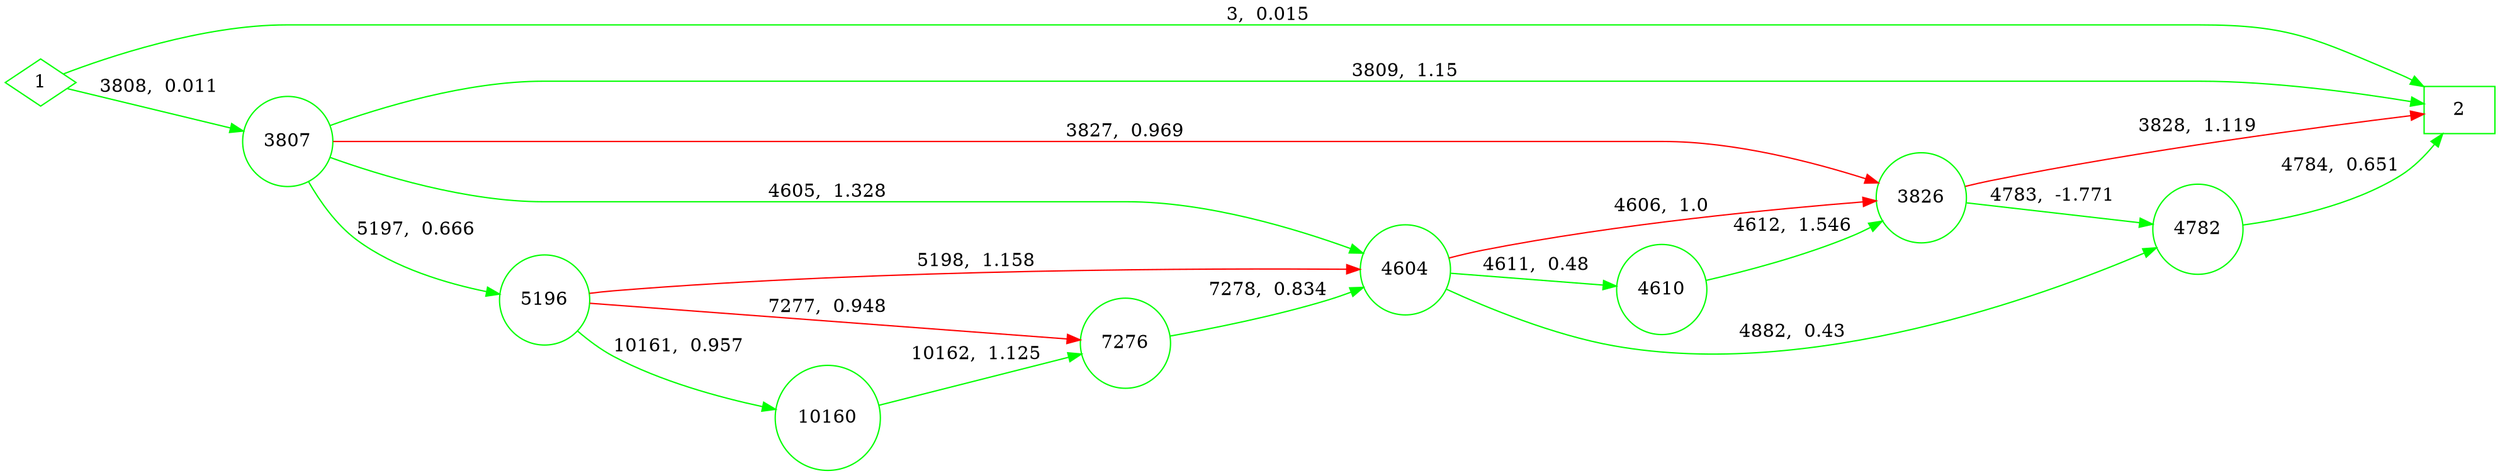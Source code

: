 digraph {
	rankdir=LR;
	node [shape=circle];
	1 [color=green, shape=diamond]
	1->2[color=green,label="3,  0.015",penwidth=1.0];
	1->3807[color=green,label="3808,  0.011",penwidth=1.0];
	{rank=min; 1}
	3807 [color=green]
	3807->2[color=green,label="3809,  1.15",penwidth=1.0];
	3807->3826[color=red,label="3827,  0.969",penwidth=1.0];
	3807->4604[color=green,label="4605,  1.328",penwidth=1.0];
	3807->5196[color=green,label="5197,  0.666",penwidth=1.0];
	{rank=same; 3807}
	5196 [color=green]
	5196->4604[color=red,label="5198,  1.158",penwidth=1.0];
	5196->7276[color=red,label="7277,  0.948",penwidth=1.0];
	5196->10160[color=green,label="10161,  0.957",penwidth=1.0];
	{rank=same; 5196}
	10160 [color=green]
	10160->7276[color=green,label="10162,  1.125",penwidth=1.0];
	{rank=same; 10160}
	7276 [color=green]
	7276->4604[color=green,label="7278,  0.834",penwidth=1.0];
	{rank=same; 7276}
	4604 [color=green]
	4604->3826[color=red,label="4606,  1.0",penwidth=1.0];
	4604->4610[color=green,label="4611,  0.48",penwidth=1.0];
	4604->4782[color=green,label="4882,  0.43",penwidth=1.0];
	{rank=same; 4604}
	4610 [color=green]
	4610->3826[color=green,label="4612,  1.546",penwidth=1.0];
	{rank=same; 4610}
	3826 [color=green]
	3826->2[color=red,label="3828,  1.119",penwidth=1.0];
	3826->4782[color=green,label="4783,  -1.771",penwidth=1.0];
	{rank=same; 3826}
	4782 [color=green]
	4782->2[color=green,label="4784,  0.651",penwidth=1.0];
	{rank=same; 4782}
	2 [color=green, shape=box]
	{rank=max; 2}
}